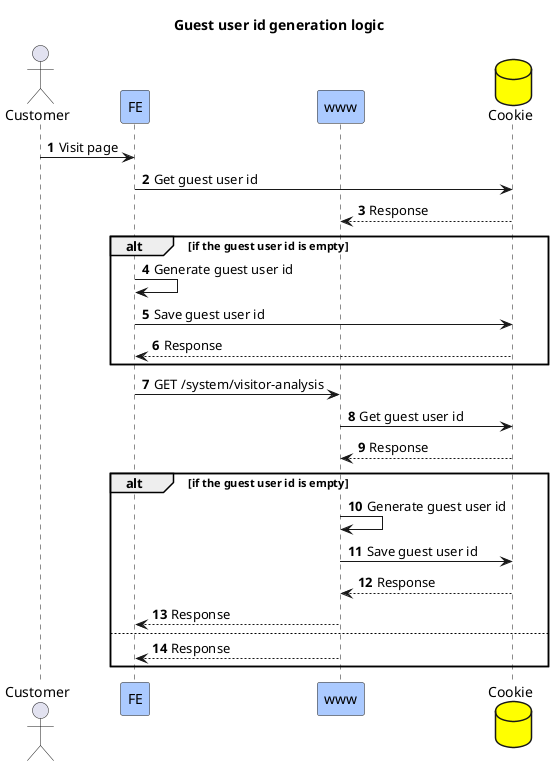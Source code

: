 @startuml
title Guest user id generation logic
actor Customer
participant FE #abcaff
participant "www" #abcaff
database "Cookie" #yellow

autonumber

Customer -> FE: Visit page
FE -> "Cookie":Get guest user id
"Cookie" --> "www":Response
alt if the guest user id is empty
    "FE" -> "FE":Generate guest user id
    "FE" -> "Cookie":Save guest user id
    "Cookie" --> FE:Response
end

FE -> "www":GET /system/visitor-analysis
"www" -> "Cookie":Get guest user id
"Cookie" --> "www":Response
alt if the guest user id is empty
    "www" -> "www":Generate guest user id
    "www" -> "Cookie":Save guest user id
    "Cookie" --> "www":Response
    "www" --> FE:Response
else
    "www" --> FE:Response
end

@enduml

